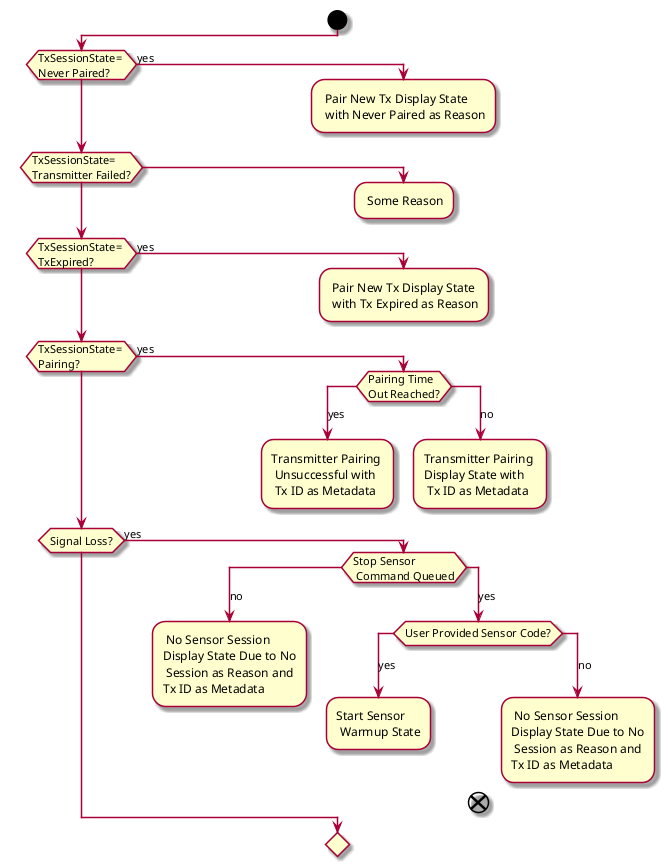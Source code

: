 @startuml
skin rose
!pragma useVerticalIf on
start

if(TxSessionState= \nNever Paired?) then (yes)
    : Pair New Tx Display State \n with Never Paired as Reason;
    kill;
    
else if(TxSessionState= \nTransmitter Failed?)
    : Some Reason;
    kill;
    
else if(TxSessionState= \nTxExpired?) then (yes)
    : Pair New Tx Display State \n with Tx Expired as Reason;
    kill;  
    
else if(TxSessionState= \nPairing?) then (yes) 
      switch(Pairing Time \nOut Reached?)
          case(yes)
            :Transmitter Pairing \n Unsuccessful with \n Tx ID as Metadata;
            kill;
          case(no)
            :Transmitter Pairing \nDisplay State with \n Tx ID as Metadata;
            kill;
      endswitch
      kill;
      
else if(Signal Loss?) then (yes)
     switch (Stop Sensor \n Command Queued)
         case(no)
            : No Sensor Session \nDisplay State Due to No\n Session as Reason and \nTx ID as Metadata;
            kill; 
         case(yes)
            switch(User Provided Sensor Code?)
               case(yes)
                 :Start Sensor \n Warmup State;
                 kill;
               case(no)
                 : No Sensor Session \nDisplay State Due to No\n Session as Reason and \nTx ID as Metadata;
                 kill;        
            endswitch   
            

end
@enduml